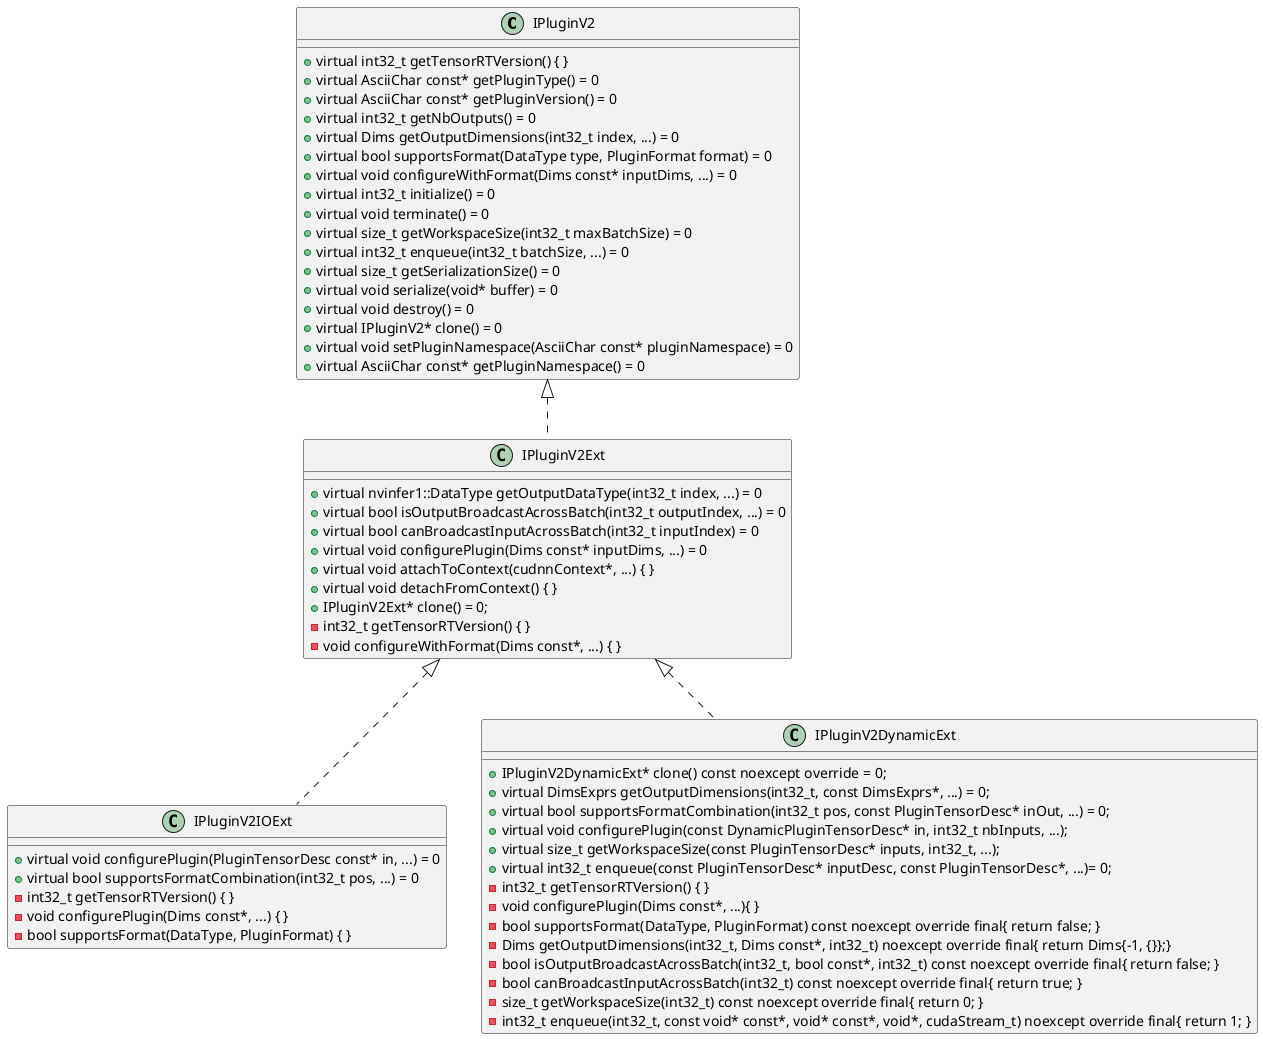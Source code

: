 @startuml
IPluginV2 <|.. IPluginV2Ext
IPluginV2Ext <|.. IPluginV2IOExt
IPluginV2Ext <|.. IPluginV2DynamicExt

class IPluginV2{
  + virtual int32_t getTensorRTVersion() { }
  + virtual AsciiChar const* getPluginType() = 0
  + virtual AsciiChar const* getPluginVersion() = 0
  + virtual int32_t getNbOutputs() = 0
  + virtual Dims getOutputDimensions(int32_t index, ...) = 0
  + virtual bool supportsFormat(DataType type, PluginFormat format) = 0
  + virtual void configureWithFormat(Dims const* inputDims, ...) = 0
  + virtual int32_t initialize() = 0
  + virtual void terminate() = 0
  + virtual size_t getWorkspaceSize(int32_t maxBatchSize) = 0
  + virtual int32_t enqueue(int32_t batchSize, ...) = 0 
  + virtual size_t getSerializationSize() = 0
  + virtual void serialize(void* buffer) = 0
  + virtual void destroy() = 0
  + virtual IPluginV2* clone() = 0
  + virtual void setPluginNamespace(AsciiChar const* pluginNamespace) = 0
  + virtual AsciiChar const* getPluginNamespace() = 0
}

class IPluginV2Ext{
  + virtual nvinfer1::DataType getOutputDataType(int32_t index, ...) = 0
  + virtual bool isOutputBroadcastAcrossBatch(int32_t outputIndex, ...) = 0
  + virtual bool canBroadcastInputAcrossBatch(int32_t inputIndex) = 0
  + virtual void configurePlugin(Dims const* inputDims, ...) = 0
  + virtual void attachToContext(cudnnContext*, ...) { }
  + virtual void detachFromContext() { }
  + IPluginV2Ext* clone() = 0;
  - int32_t getTensorRTVersion() { }
  - void configureWithFormat(Dims const*, ...) { }
}

class IPluginV2IOExt{
  + virtual void configurePlugin(PluginTensorDesc const* in, ...) = 0
  + virtual bool supportsFormatCombination(int32_t pos, ...) = 0
  - int32_t getTensorRTVersion() { }
  - void configurePlugin(Dims const*, ...) { }
  - bool supportsFormat(DataType, PluginFormat) { }
}

class IPluginV2DynamicExt{
  + IPluginV2DynamicExt* clone() const noexcept override = 0;
  + virtual DimsExprs getOutputDimensions(int32_t, const DimsExprs*, ...) = 0;
  + virtual bool supportsFormatCombination(int32_t pos, const PluginTensorDesc* inOut, ...) = 0;
  + virtual void configurePlugin(const DynamicPluginTensorDesc* in, int32_t nbInputs, ...);
  + virtual size_t getWorkspaceSize(const PluginTensorDesc* inputs, int32_t, ...);
  + virtual int32_t enqueue(const PluginTensorDesc* inputDesc, const PluginTensorDesc*, ...)= 0;
  - int32_t getTensorRTVersion() { }
  - void configurePlugin(Dims const*, ...){ }
  - bool supportsFormat(DataType, PluginFormat) const noexcept override final{ return false; }
  - Dims getOutputDimensions(int32_t, Dims const*, int32_t) noexcept override final{ return Dims{-1, {}};}
  - bool isOutputBroadcastAcrossBatch(int32_t, bool const*, int32_t) const noexcept override final{ return false; }
  - bool canBroadcastInputAcrossBatch(int32_t) const noexcept override final{ return true; }
  - size_t getWorkspaceSize(int32_t) const noexcept override final{ return 0; }
  - int32_t enqueue(int32_t, const void* const*, void* const*, void*, cudaStream_t) noexcept override final{ return 1; }
}
@enduml